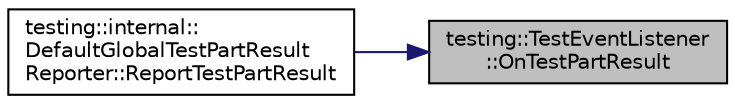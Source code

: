 digraph "testing::TestEventListener::OnTestPartResult"
{
 // LATEX_PDF_SIZE
  bgcolor="transparent";
  edge [fontname="Helvetica",fontsize="10",labelfontname="Helvetica",labelfontsize="10"];
  node [fontname="Helvetica",fontsize="10",shape=record];
  rankdir="RL";
  Node1 [label="testing::TestEventListener\l::OnTestPartResult",height=0.2,width=0.4,color="black", fillcolor="grey75", style="filled", fontcolor="black",tooltip=" "];
  Node1 -> Node2 [dir="back",color="midnightblue",fontsize="10",style="solid",fontname="Helvetica"];
  Node2 [label="testing::internal::\lDefaultGlobalTestPartResult\lReporter::ReportTestPartResult",height=0.2,width=0.4,color="black",URL="$classtesting_1_1internal_1_1DefaultGlobalTestPartResultReporter.html#a4e0d1f9cf7a977ca1fa37b90e1d03ca7",tooltip=" "];
}
